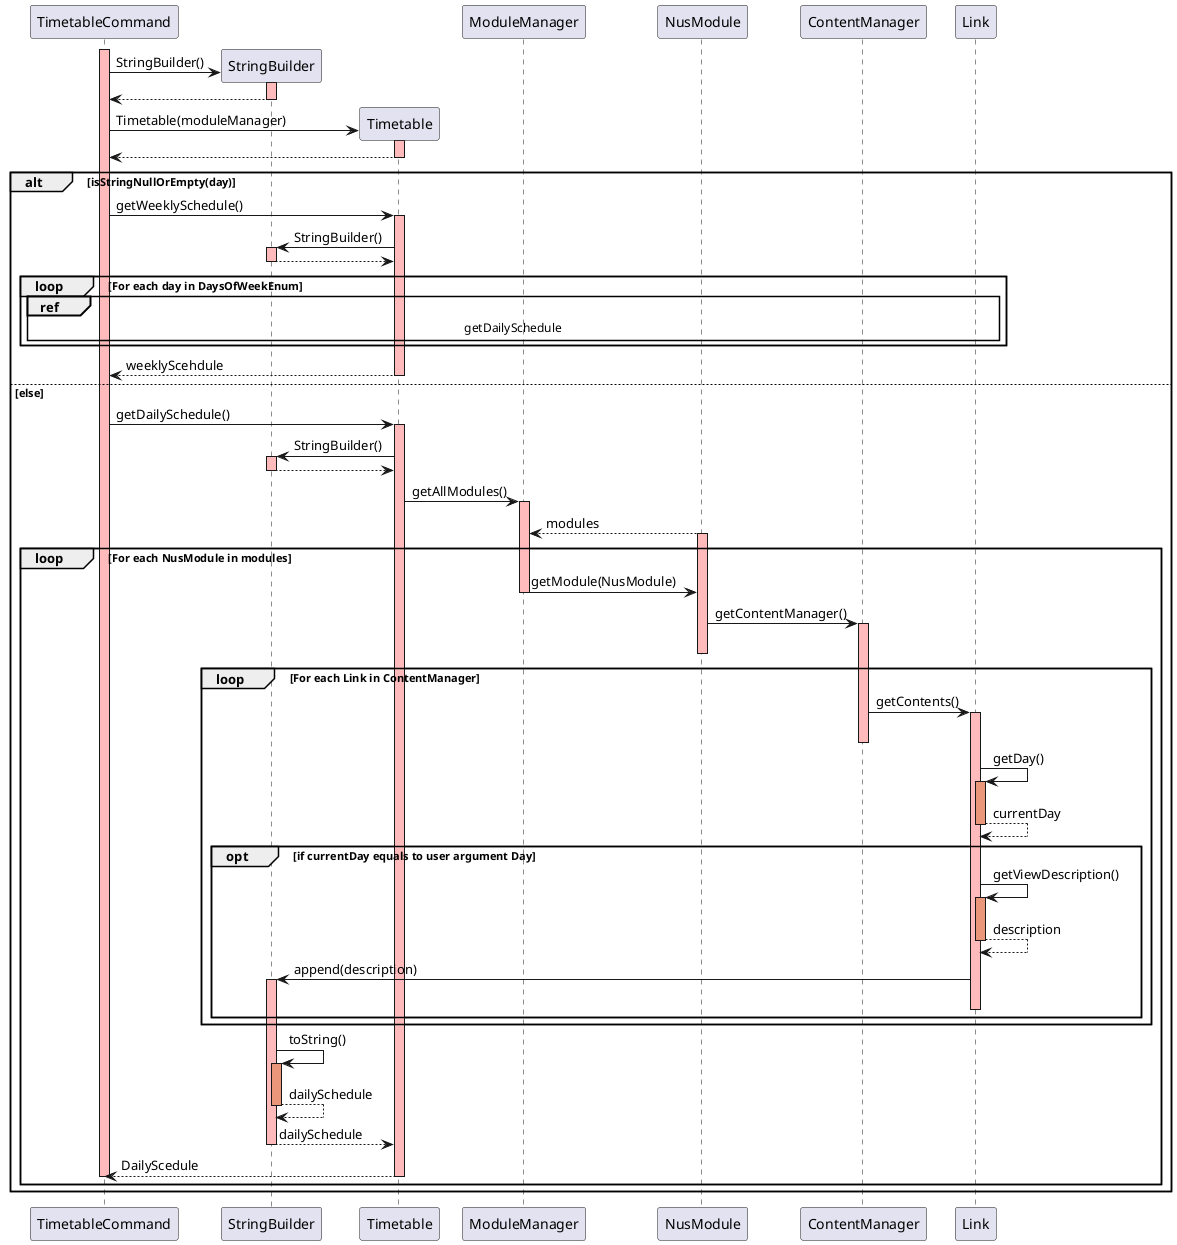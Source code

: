 @startuml
Activate TimetableCommand #FFBBBB
create StringBuilder
TimetableCommand -> StringBuilder: StringBuilder()
Activate StringBuilder #FFBBBB
StringBuilder --> TimetableCommand
Deactivate StringBuilder

create Timetable
TimetableCommand -> Timetable: Timetable(moduleManager)
Activate Timetable #FFBBBB
Timetable --> TimetableCommand
Deactivate Timetable


alt isStringNullOrEmpty(day)
TimetableCommand -> Timetable: getWeeklySchedule()
Activate Timetable #FFBBBB

Timetable -> StringBuilder: StringBuilder()
Activate StringBuilder #FFBBBB
StringBuilder --> Timetable
Deactivate StringBuilder

loop For each day in DaysOfWeekEnum
ref over TimetableCommand, StringBuilder, Timetable, ModuleManager, NusModule, ContentManager, Link: getDailySchedule
end
Timetable --> TimetableCommand: weeklyScehdule
Deactivate Timetable


else else
TimetableCommand -> Timetable: getDailySchedule()
Activate Timetable #FFBBBB

Timetable -> StringBuilder: StringBuilder()
Activate StringBuilder #FFBBBB
StringBuilder --> Timetable
Deactivate StringBuilder

Timetable -> ModuleManager: getAllModules()
Activate ModuleManager #FFBBBB
NusModule --> ModuleManager: modules
Activate NusModule #FFBBBB

loop For each NusModule in modules
    ModuleManager -> NusModule: getModule(NusModule)


    Deactivate ModuleManager

    NusModule -> ContentManager : getContentManager()

    Activate ContentManager #FFBBBB
    Deactivate NusModule

        loop For each Link in ContentManager

            ContentManager -> Link: getContents()
            Activate Link #FFBBBB
            Deactivate ContentManager

            Link->Link: getDay()
            Activate Link #DarkSalmon
            Link --> Link: currentDay

            opt if currentDay equals to user argument Day
            Deactivate Link

            Link -> Link: getViewDescription()
            Activate Link #DarkSalmon

            Link --> Link: description
            Deactivate Link
            Link -> StringBuilder: append(description)
            Activate StringBuilder #FFBBBB
            Deactivate Link
        end

end
StringBuilder -> StringBuilder: toString()
Activate StringBuilder #DarkSalmon
StringBuilder --> StringBuilder: dailySchedule
Deactivate StringBuilder
StringBuilder --> Timetable: dailySchedule
Deactivate StringBuilder
Timetable --> TimetableCommand: DailyScedule
Deactivate Timetable
Deactivate TimetableCommand
end





end

@enduml
